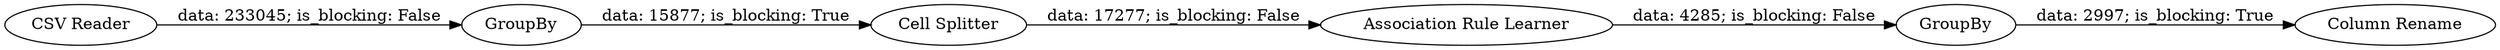 digraph {
	"4710917242904950166_3" [label="Cell Splitter"]
	"4710917242904950166_2" [label=GroupBy]
	"4710917242904950166_6" [label="Column Rename"]
	"4710917242904950166_1" [label="CSV Reader"]
	"4710917242904950166_5" [label=GroupBy]
	"4710917242904950166_4" [label="Association Rule Learner"]
	"4710917242904950166_1" -> "4710917242904950166_2" [label="data: 233045; is_blocking: False"]
	"4710917242904950166_5" -> "4710917242904950166_6" [label="data: 2997; is_blocking: True"]
	"4710917242904950166_4" -> "4710917242904950166_5" [label="data: 4285; is_blocking: False"]
	"4710917242904950166_2" -> "4710917242904950166_3" [label="data: 15877; is_blocking: True"]
	"4710917242904950166_3" -> "4710917242904950166_4" [label="data: 17277; is_blocking: False"]
	rankdir=LR
}
